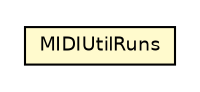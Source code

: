 #!/usr/local/bin/dot
#
# Class diagram 
# Generated by UMLGraph version R5_6-24-gf6e263 (http://www.umlgraph.org/)
#

digraph G {
	edge [fontname="Helvetica",fontsize=10,labelfontname="Helvetica",labelfontsize=10];
	node [fontname="Helvetica",fontsize=10,shape=plaintext];
	nodesep=0.25;
	ranksep=0.5;
	// com.rockhoppertech.music.examples.MIDIUtilRuns
	c5167 [label=<<table title="com.rockhoppertech.music.examples.MIDIUtilRuns" border="0" cellborder="1" cellspacing="0" cellpadding="2" port="p" bgcolor="lemonChiffon" href="./MIDIUtilRuns.html">
		<tr><td><table border="0" cellspacing="0" cellpadding="1">
<tr><td align="center" balign="center"> MIDIUtilRuns </td></tr>
		</table></td></tr>
		</table>>, URL="./MIDIUtilRuns.html", fontname="Helvetica", fontcolor="black", fontsize=9.0];
}

